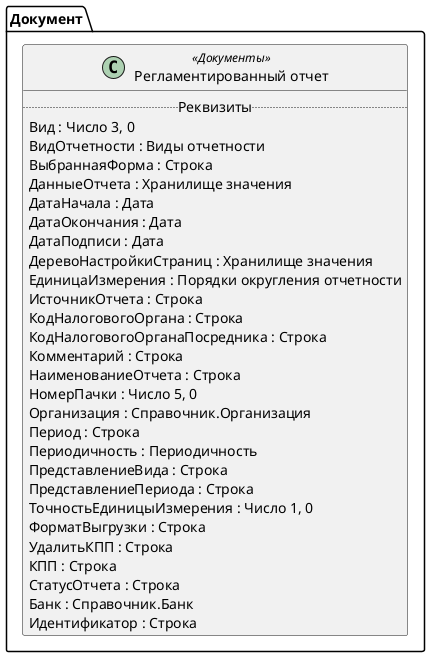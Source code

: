 ﻿@startuml РегламентированныйОтчет
'!include templates.wsd
'..\include templates.wsd
class Документ.РегламентированныйОтчет as "Регламентированный отчет" <<Документы>>
{
..Реквизиты..
Вид : Число 3, 0
ВидОтчетности : Виды отчетности
ВыбраннаяФорма : Строка
ДанныеОтчета : Хранилище значения
ДатаНачала : Дата
ДатаОкончания : Дата
ДатаПодписи : Дата
ДеревоНастройкиСтраниц : Хранилище значения
ЕдиницаИзмерения : Порядки округления отчетности
ИсточникОтчета : Строка
КодНалоговогоОргана : Строка
КодНалоговогоОрганаПосредника : Строка
Комментарий : Строка
НаименованиеОтчета : Строка
НомерПачки : Число 5, 0
Организация : Справочник.Организация
Период : Строка
Периодичность : Периодичность
ПредставлениеВида : Строка
ПредставлениеПериода : Строка
ТочностьЕдиницыИзмерения : Число 1, 0
ФорматВыгрузки : Строка
УдалитьКПП : Строка
КПП : Строка
СтатусОтчета : Строка
Банк : Справочник.Банк
Идентификатор : Строка
}
@enduml
